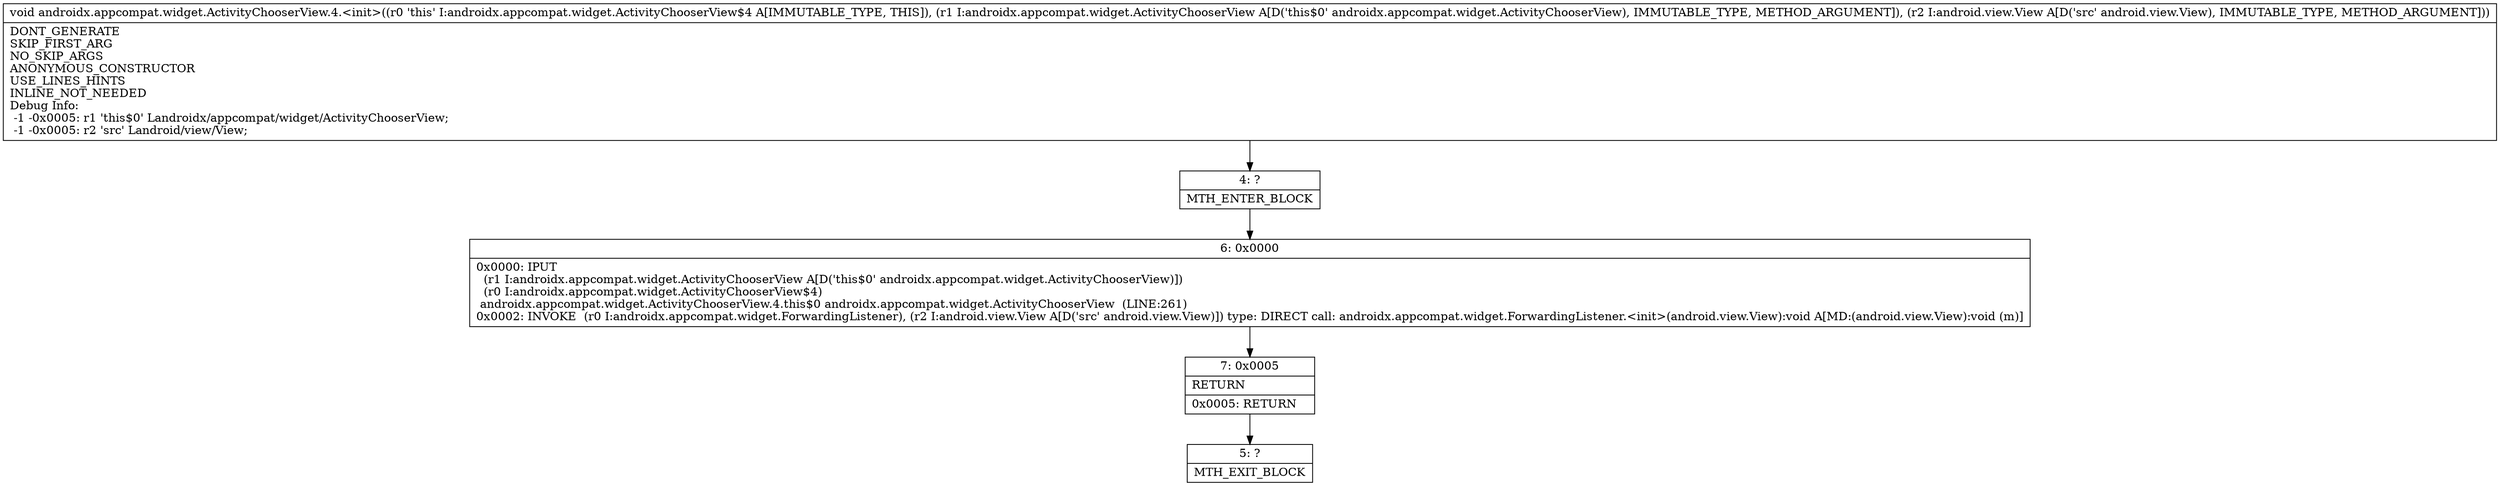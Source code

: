 digraph "CFG forandroidx.appcompat.widget.ActivityChooserView.4.\<init\>(Landroidx\/appcompat\/widget\/ActivityChooserView;Landroid\/view\/View;)V" {
Node_4 [shape=record,label="{4\:\ ?|MTH_ENTER_BLOCK\l}"];
Node_6 [shape=record,label="{6\:\ 0x0000|0x0000: IPUT  \l  (r1 I:androidx.appcompat.widget.ActivityChooserView A[D('this$0' androidx.appcompat.widget.ActivityChooserView)])\l  (r0 I:androidx.appcompat.widget.ActivityChooserView$4)\l androidx.appcompat.widget.ActivityChooserView.4.this$0 androidx.appcompat.widget.ActivityChooserView  (LINE:261)\l0x0002: INVOKE  (r0 I:androidx.appcompat.widget.ForwardingListener), (r2 I:android.view.View A[D('src' android.view.View)]) type: DIRECT call: androidx.appcompat.widget.ForwardingListener.\<init\>(android.view.View):void A[MD:(android.view.View):void (m)]\l}"];
Node_7 [shape=record,label="{7\:\ 0x0005|RETURN\l|0x0005: RETURN   \l}"];
Node_5 [shape=record,label="{5\:\ ?|MTH_EXIT_BLOCK\l}"];
MethodNode[shape=record,label="{void androidx.appcompat.widget.ActivityChooserView.4.\<init\>((r0 'this' I:androidx.appcompat.widget.ActivityChooserView$4 A[IMMUTABLE_TYPE, THIS]), (r1 I:androidx.appcompat.widget.ActivityChooserView A[D('this$0' androidx.appcompat.widget.ActivityChooserView), IMMUTABLE_TYPE, METHOD_ARGUMENT]), (r2 I:android.view.View A[D('src' android.view.View), IMMUTABLE_TYPE, METHOD_ARGUMENT]))  | DONT_GENERATE\lSKIP_FIRST_ARG\lNO_SKIP_ARGS\lANONYMOUS_CONSTRUCTOR\lUSE_LINES_HINTS\lINLINE_NOT_NEEDED\lDebug Info:\l  \-1 \-0x0005: r1 'this$0' Landroidx\/appcompat\/widget\/ActivityChooserView;\l  \-1 \-0x0005: r2 'src' Landroid\/view\/View;\l}"];
MethodNode -> Node_4;Node_4 -> Node_6;
Node_6 -> Node_7;
Node_7 -> Node_5;
}

